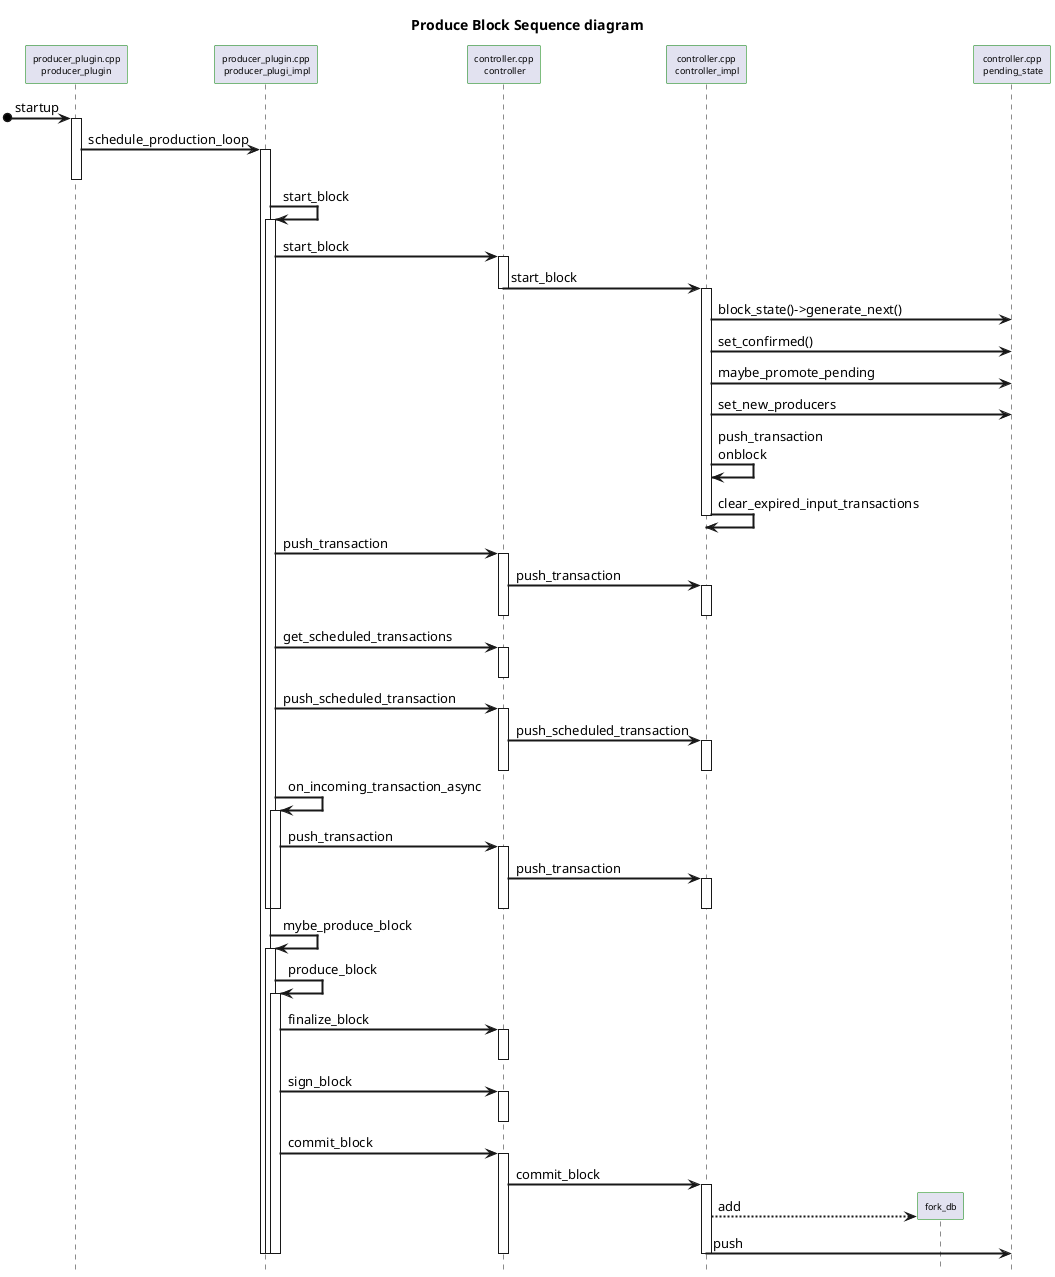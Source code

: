 @startuml
skinparam sequenceArrowThickness 2
skinparam roundCorner 2
skinparam agentBorderColor Green
skinparam maxmessagesize 50
'skinparam monochrome reverse
'skinparam sequenceMessageAlign left
skinparam participantBorderColor Green
skinparam participantFontSize 9
skinparam participantMessageAlign left
'skinparam backgroundColor #EEEBDC
'skinparam handwritten true

hide footbox
title Produce Block Sequence diagram
participant "producer_plugin.cpp\n producer_plugin " as pp
participant "producer_plugin.cpp\n producer_plugi_impl" as ppi
participant "controller.cpp\n controller" as cc
participant "controller.cpp\n controller_impl" as cci
participant fork_db
participant "controller.cpp\n pending_state" as ps

 [o->pp: startup
activate pp
    pp->ppi: schedule_production_loop
activate ppi
deactivate pp

ppi->ppi: start_block
    activate ppi
    ppi->cc: start_block

    activate cc
    cc ->cci: start_block
    deactivate cc
        activate cci
            cci->ps: block_state()->generate_next()
            cci->ps: set_confirmed()
            cci->ps: maybe_promote_pending
            cci->ps: set_new_producers
            'create strx
            cci->cci:  push_transaction \nonblock
            cci->cci: clear_expired_input_transactions
        deactivate cci
    '-----------------------------------------------------------------
    ppi->cc: push_transaction
    activate cc
    cc->cci: push_transaction
        activate cci
        deactivate cci
    deactivate cc

    '--------------------------------------------------------------
     ppi->cc: get_scheduled_transactions
     activate cc
     deactivate cc
    ppi->cc: push_scheduled_transaction
    activate cc
    cc->cci: push_scheduled_transaction
        activate cci
        deactivate cci
    deactivate cc
    'on_incoming_transaction_async
    '--------------------------------------------------------------
    ppi->ppi:on_incoming_transaction_async
    activate ppi
        ppi->cc: push_transaction
        activate cc
        cc->cci: push_transaction
            activate cci
            deactivate cci
        deactivate cc
    deactivate ppi



deactivate ppi

ppi->ppi: mybe_produce_block
    activate ppi
     ppi->ppi: produce_block
        activate ppi
            ppi->cc:finalize_block
                activate cc
                deactivate cc
            ppi->cc:sign_block
                activate cc
                deactivate cc
            ppi->cc:commit_block
                activate cc
                    cc->cci:commit_block
                        activate cci
                            create fork_db
                            cci-->fork_db:add
                            cci->ps: push
                        deactivate cci
                deactivate cc
        deactivate ppi
    deactivate ppi
deactivate ppi


@enduml